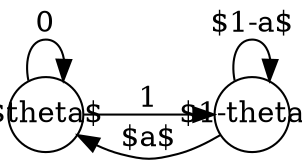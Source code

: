 digraph G {rankdir=LR;           /* general properties*/           node [margin=0, fixedsize=true,                 height=0.5, width=0.5];           a1 -> a2 [label="1", lblstyle="font=
ormalsize"];           a1 -> a1 [label = "0", lblstyle="font=
ormalsize"];           a2 -> a1 [label=" ", label="$a$", lblstyle="font=\normalsize"];           a2 -> a2 [label=" ", label="$1-a$", lblstyle="font=\normalsize"];           a1[shape=circle, label="$\theta$"]           a2[shape=circle, label="$1-\theta$"]        }
